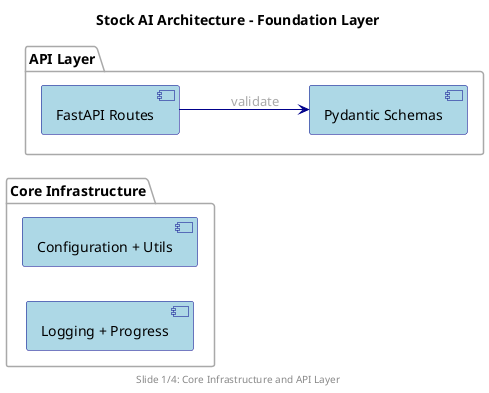 @startuml Stock AI - Core and API Layer

' Style settings
skinparam componentStyle uml2
skinparam component {
    BackgroundColor LightBlue
    BorderColor DarkBlue
}
skinparam linetype polyline
skinparam package {
    BorderColor DarkGrey
    BackgroundColor White
}
skinparam arrow {
    Color DarkBlue
    FontColor DarkGrey
}

' Main Layout
left to right direction

' Core Infrastructure (Base Layer)
package "Core Infrastructure" as core {
    [Configuration + Utils] as core_utils
    [Logging + Progress] as core_logging
}

' Frontend Layer
package "API Layer" {
    [FastAPI Routes] as routes
    [Pydantic Schemas] as schemas
}

' Basic Flow
routes --> schemas : validate

title "Stock AI Architecture - Foundation Layer"
footer "Slide 1/4: Core Infrastructure and API Layer"

@enduml 